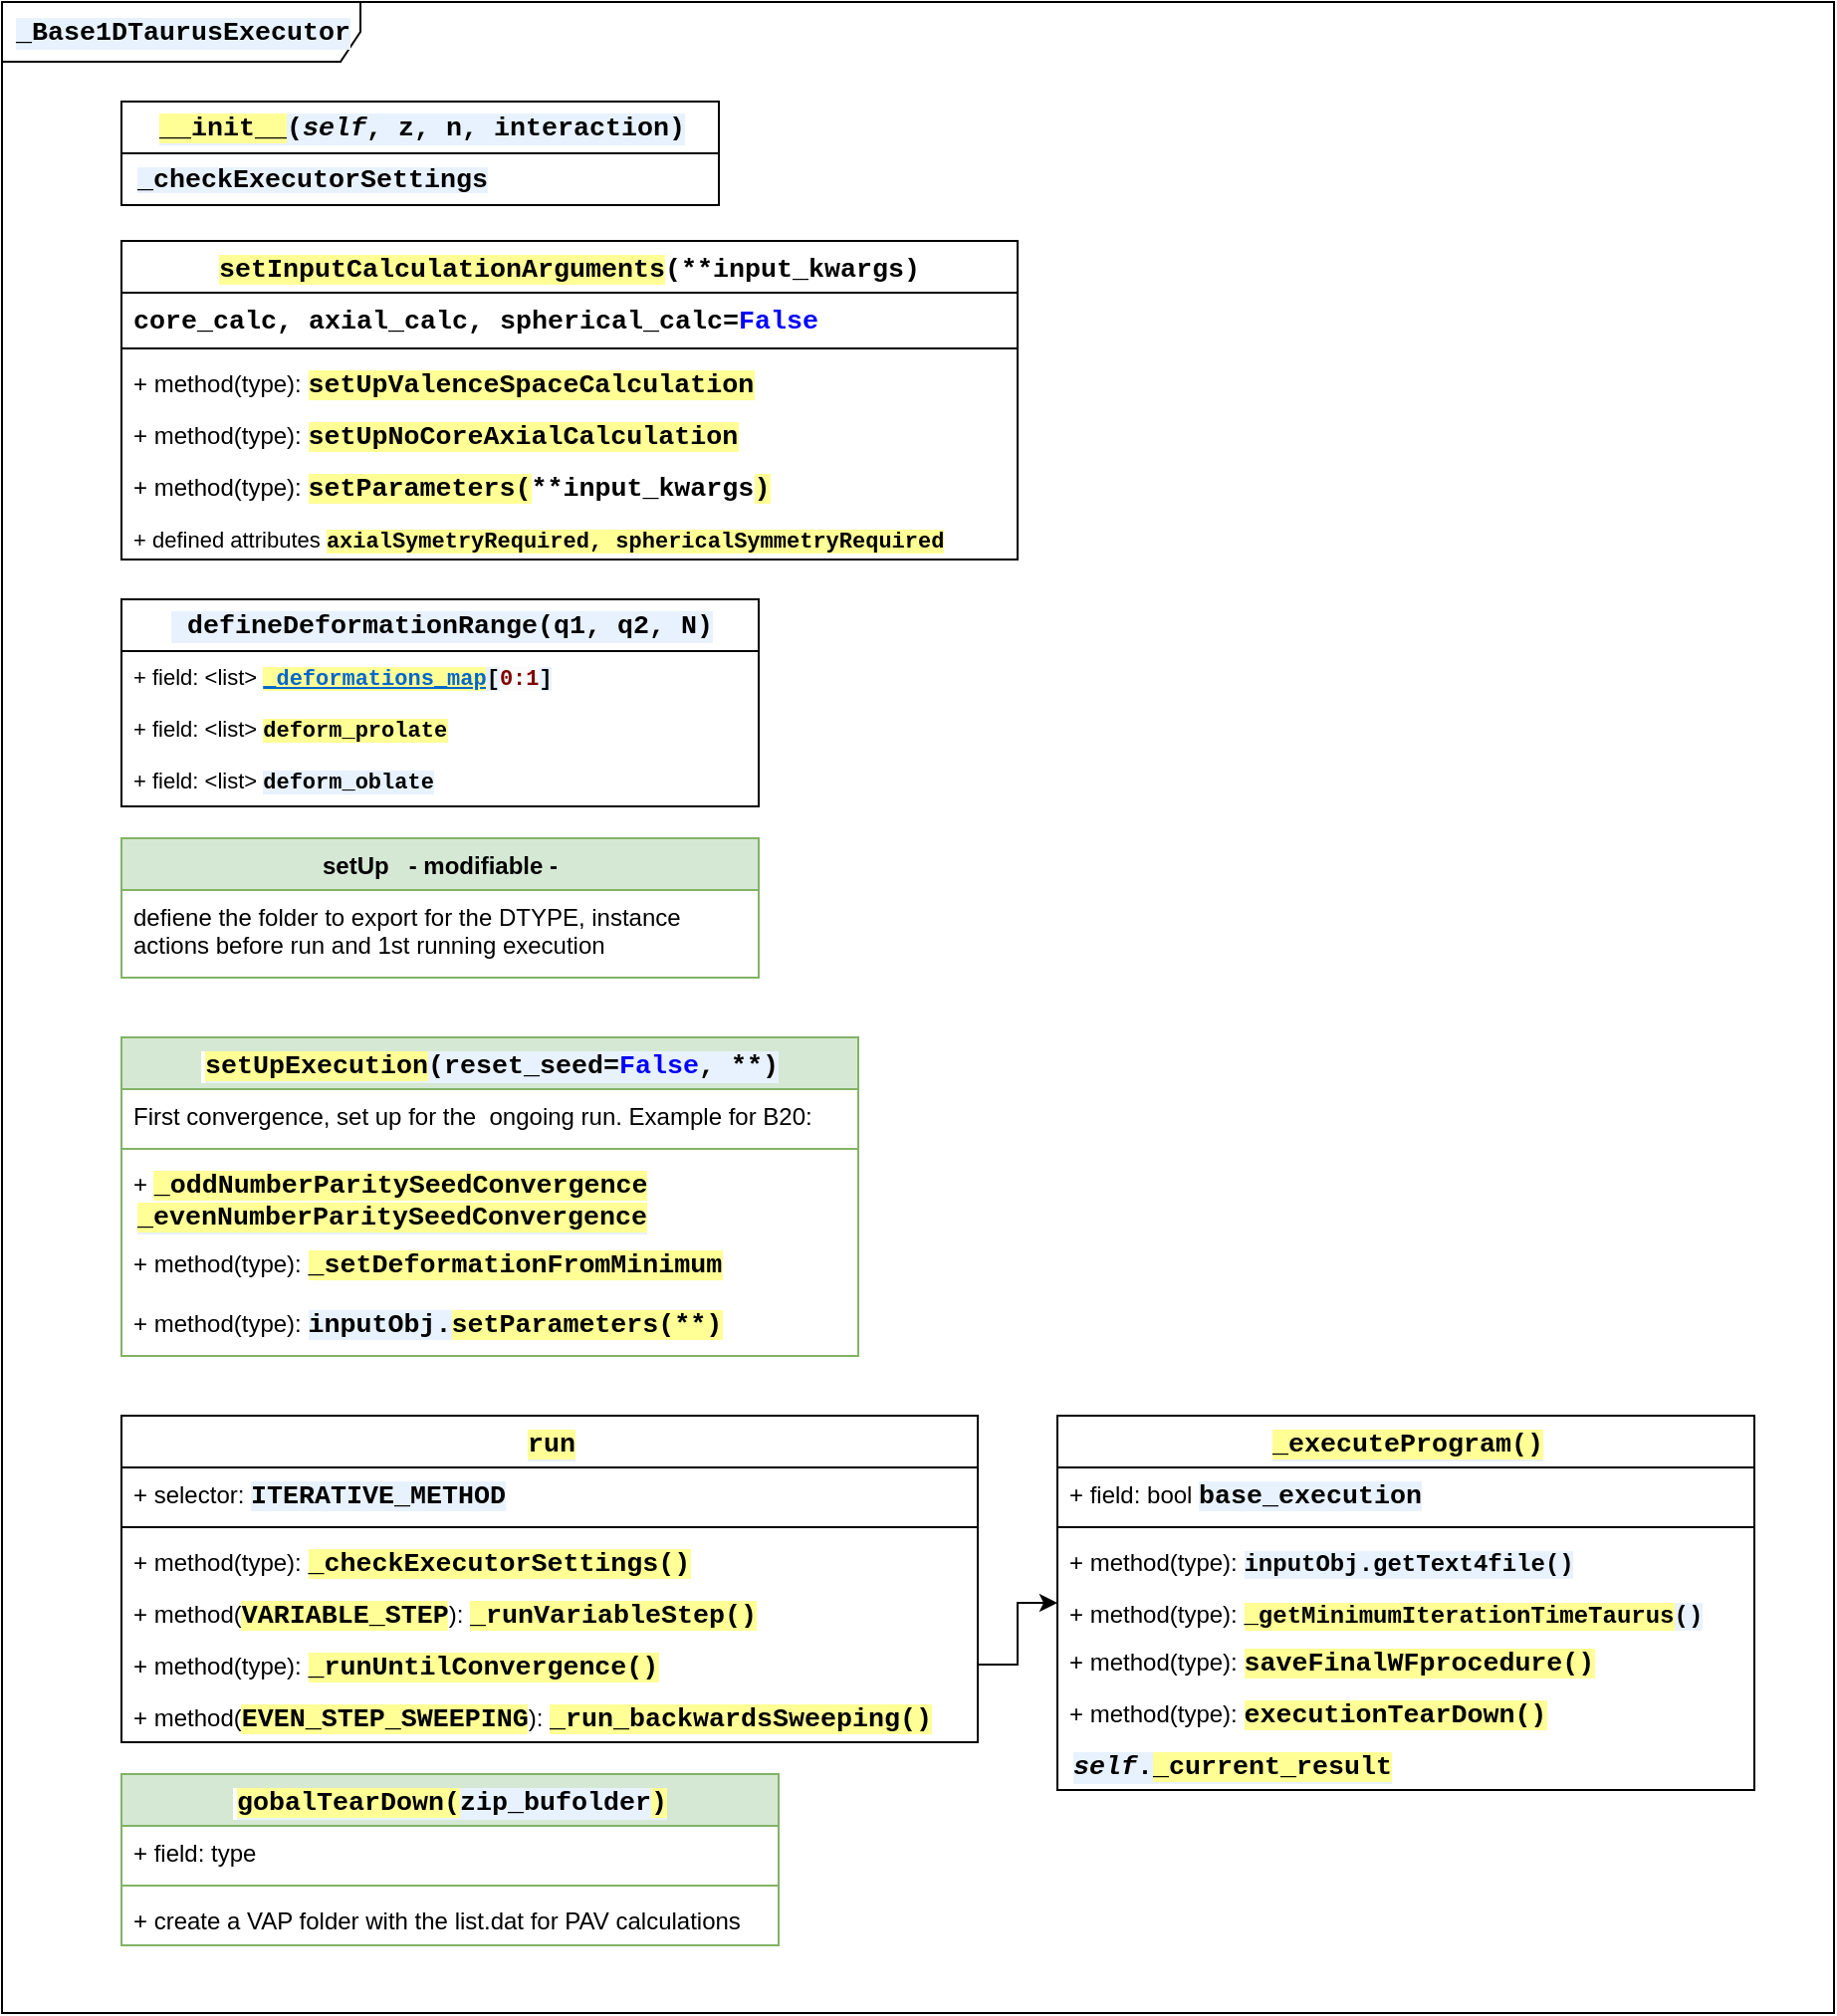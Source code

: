 <mxfile version="24.0.4" type="device">
  <diagram name="Página-1" id="kpaop3m7-S0XE58JbnEh">
    <mxGraphModel dx="1036" dy="606" grid="1" gridSize="10" guides="1" tooltips="1" connect="1" arrows="1" fold="1" page="1" pageScale="1" pageWidth="827" pageHeight="1169" math="0" shadow="0">
      <root>
        <mxCell id="0" />
        <mxCell id="1" parent="0" />
        <mxCell id="gWSpZOJTejuKxED0SirG-16" value="&lt;div style=&quot;background-color:#ffffff;padding:0px 0px 0px 2px;&quot;&gt;&lt;div style=&quot;font-family: &amp;quot;Courier New&amp;quot;; font-size: 10pt; font-weight: bold; white-space: pre;&quot;&gt;&lt;p style=&quot;background-color:#e8f2fe;margin:0;&quot;&gt;&lt;span style=&quot;background-color: rgb(255, 255, 150);&quot;&gt;__init__&lt;/span&gt;(&lt;span style=&quot;font-style: italic;&quot;&gt;self&lt;/span&gt;, z, n, interaction)&lt;/p&gt;&lt;/div&gt;&lt;/div&gt;" style="swimlane;fontStyle=0;childLayout=stackLayout;horizontal=1;startSize=26;fillColor=none;horizontalStack=0;resizeParent=1;resizeParentMax=0;resizeLast=0;collapsible=1;marginBottom=0;whiteSpace=wrap;html=1;" vertex="1" parent="1">
          <mxGeometry x="100" y="90" width="300" height="52" as="geometry" />
        </mxCell>
        <mxCell id="gWSpZOJTejuKxED0SirG-17" value="&lt;div style=&quot;background-color: rgb(255, 255, 255); padding: 0px 0px 0px 2px; line-height: 100%;&quot;&gt;&lt;div style=&quot;font-family: &amp;quot;Courier New&amp;quot;; font-size: 10pt; font-weight: bold; white-space: pre; line-height: 100%;&quot;&gt;&lt;p style=&quot;background-color: rgb(232, 242, 254); margin: 0px; line-height: 100%;&quot;&gt;_checkExecutorSettings&lt;/p&gt;&lt;/div&gt;&lt;/div&gt;" style="text;strokeColor=none;fillColor=none;align=left;verticalAlign=top;spacingLeft=4;spacingRight=4;overflow=hidden;rotatable=0;points=[[0,0.5],[1,0.5]];portConstraint=eastwest;whiteSpace=wrap;html=1;" vertex="1" parent="gWSpZOJTejuKxED0SirG-16">
          <mxGeometry y="26" width="300" height="26" as="geometry" />
        </mxCell>
        <mxCell id="gWSpZOJTejuKxED0SirG-20" value="&lt;div style=&quot;background-color:#ffffff;padding:0px 0px 0px 2px;&quot;&gt;&lt;div style=&quot;font-family: &amp;quot;Courier New&amp;quot;; font-size: 10pt; font-weight: bold; white-space: pre;&quot;&gt;&lt;p style=&quot;background-color:#e8f2fe;margin:0;&quot;&gt;_Base1DTaurusExecutor&lt;/p&gt;&lt;/div&gt;&lt;/div&gt;" style="shape=umlFrame;whiteSpace=wrap;html=1;pointerEvents=0;width=180;height=30;" vertex="1" parent="1">
          <mxGeometry x="40" y="40" width="920" height="1010" as="geometry" />
        </mxCell>
        <mxCell id="gWSpZOJTejuKxED0SirG-29" value="&lt;span style=&quot;font-family: &amp;quot;Courier New&amp;quot;; font-size: 13.333px; white-space: pre; background-color: rgb(255, 255, 150);&quot;&gt;setInputCalculationArguments&lt;/span&gt;&lt;span style=&quot;font-family: &amp;quot;Courier New&amp;quot;; font-size: 13.333px; white-space: pre; background-color: rgb(255, 255, 255);&quot;&gt;(&lt;/span&gt;&lt;span style=&quot;font-family: &amp;quot;Courier New&amp;quot;; font-size: 10pt; white-space: pre; background-color: rgb(255, 255, 255);&quot;&gt;**input_kwargs)&lt;/span&gt;" style="swimlane;fontStyle=1;align=center;verticalAlign=top;childLayout=stackLayout;horizontal=1;startSize=26;horizontalStack=0;resizeParent=1;resizeParentMax=0;resizeLast=0;collapsible=1;marginBottom=0;whiteSpace=wrap;html=1;" vertex="1" parent="1">
          <mxGeometry x="100" y="160" width="450" height="160" as="geometry" />
        </mxCell>
        <mxCell id="gWSpZOJTejuKxED0SirG-30" value="&lt;span style=&quot;font-family: &amp;quot;Courier New&amp;quot;; font-size: 13.333px; font-weight: 700; text-align: center; white-space: pre; background-color: rgb(255, 255, 255);&quot;&gt;core_calc&lt;/span&gt;&lt;span style=&quot;font-family: &amp;quot;Courier New&amp;quot;; font-size: 13.333px; font-weight: 700; text-align: center; white-space: pre; background-color: rgb(255, 255, 255);&quot;&gt;, axial_calc, &lt;/span&gt;&lt;span style=&quot;font-family: &amp;quot;Courier New&amp;quot;; font-size: 10pt; font-weight: 700; text-align: center; white-space: pre; background-color: rgb(255, 255, 255);&quot;&gt;spherical_calc=&lt;/span&gt;&lt;span style=&quot;font-family: &amp;quot;Courier New&amp;quot;; font-size: 10pt; font-weight: 700; text-align: center; white-space: pre; background-color: rgb(255, 255, 255); color: rgb(0, 0, 255);&quot;&gt;False&lt;/span&gt;" style="text;strokeColor=none;fillColor=none;align=left;verticalAlign=top;spacingLeft=4;spacingRight=4;overflow=hidden;rotatable=0;points=[[0,0.5],[1,0.5]];portConstraint=eastwest;whiteSpace=wrap;html=1;" vertex="1" parent="gWSpZOJTejuKxED0SirG-29">
          <mxGeometry y="26" width="450" height="24" as="geometry" />
        </mxCell>
        <mxCell id="gWSpZOJTejuKxED0SirG-31" value="" style="line;strokeWidth=1;fillColor=none;align=left;verticalAlign=middle;spacingTop=-1;spacingLeft=3;spacingRight=3;rotatable=0;labelPosition=right;points=[];portConstraint=eastwest;strokeColor=inherit;" vertex="1" parent="gWSpZOJTejuKxED0SirG-29">
          <mxGeometry y="50" width="450" height="8" as="geometry" />
        </mxCell>
        <mxCell id="gWSpZOJTejuKxED0SirG-32" value="+ method(type):&amp;nbsp;&lt;span style=&quot;background-color: rgb(255, 255, 150); font-family: &amp;quot;Courier New&amp;quot;; font-size: 10pt; font-weight: bold; white-space: pre;&quot;&gt;setUpValenceSpaceCalculation&lt;/span&gt;" style="text;strokeColor=none;fillColor=none;align=left;verticalAlign=top;spacingLeft=4;spacingRight=4;overflow=hidden;rotatable=0;points=[[0,0.5],[1,0.5]];portConstraint=eastwest;whiteSpace=wrap;html=1;" vertex="1" parent="gWSpZOJTejuKxED0SirG-29">
          <mxGeometry y="58" width="450" height="26" as="geometry" />
        </mxCell>
        <mxCell id="gWSpZOJTejuKxED0SirG-33" value="+ method(type):&amp;nbsp;&lt;span style=&quot;background-color: rgb(255, 255, 150); font-family: &amp;quot;Courier New&amp;quot;; font-size: 10pt; font-weight: bold; white-space: pre;&quot;&gt;setUpNoCoreAxialCalculation&lt;/span&gt;" style="text;strokeColor=none;fillColor=none;align=left;verticalAlign=top;spacingLeft=4;spacingRight=4;overflow=hidden;rotatable=0;points=[[0,0.5],[1,0.5]];portConstraint=eastwest;whiteSpace=wrap;html=1;" vertex="1" parent="gWSpZOJTejuKxED0SirG-29">
          <mxGeometry y="84" width="450" height="26" as="geometry" />
        </mxCell>
        <mxCell id="gWSpZOJTejuKxED0SirG-34" value="+ method(type):&amp;nbsp;&lt;span style=&quot;background-color: rgb(255, 255, 150); font-family: &amp;quot;Courier New&amp;quot;; font-size: 10pt; font-weight: bold; white-space: pre;&quot;&gt;setParameters(&lt;/span&gt;&lt;span style=&quot;font-family: &amp;quot;Courier New&amp;quot;; font-size: 13.333px; font-weight: 700; text-align: center; white-space: pre; background-color: rgb(255, 255, 255);&quot;&gt;**input_kwargs&lt;/span&gt;&lt;span style=&quot;background-color: rgb(255, 255, 150); font-family: &amp;quot;Courier New&amp;quot;; font-size: 10pt; font-weight: bold; white-space: pre;&quot;&gt;)&lt;/span&gt;" style="text;strokeColor=none;fillColor=none;align=left;verticalAlign=top;spacingLeft=4;spacingRight=4;overflow=hidden;rotatable=0;points=[[0,0.5],[1,0.5]];portConstraint=eastwest;whiteSpace=wrap;html=1;" vertex="1" parent="gWSpZOJTejuKxED0SirG-29">
          <mxGeometry y="110" width="450" height="26" as="geometry" />
        </mxCell>
        <mxCell id="gWSpZOJTejuKxED0SirG-35" value="&lt;font style=&quot;font-size: 11px;&quot;&gt;+ defined attributes&amp;nbsp;&lt;/font&gt;&lt;span style=&quot;font-size: 11px; background-color: rgb(255, 255, 150); font-family: &amp;quot;Courier New&amp;quot;; font-weight: bold; white-space: pre;&quot;&gt;axialSymetryRequired, &lt;/span&gt;&lt;span style=&quot;font-size: 11px; background-color: rgb(255, 255, 150); font-family: &amp;quot;Courier New&amp;quot;; font-weight: bold; white-space: pre;&quot;&gt;sphericalSymmetryRequired&lt;/span&gt;" style="text;strokeColor=none;fillColor=none;align=left;verticalAlign=top;spacingLeft=4;spacingRight=4;overflow=hidden;rotatable=0;points=[[0,0.5],[1,0.5]];portConstraint=eastwest;whiteSpace=wrap;html=1;" vertex="1" parent="gWSpZOJTejuKxED0SirG-29">
          <mxGeometry y="136" width="450" height="24" as="geometry" />
        </mxCell>
        <mxCell id="gWSpZOJTejuKxED0SirG-39" value="&lt;div style=&quot;background-color:#ffffff;padding:0px 0px 0px 2px;&quot;&gt;&lt;div style=&quot;font-family: &amp;quot;Courier New&amp;quot;; font-size: 10pt; font-weight: bold; white-space: pre;&quot;&gt;&lt;p style=&quot;background-color:#e8f2fe;margin:0;&quot;&gt;&lt;span style=&quot;color:#0000ff;&quot;&gt;&lt;/span&gt; defineDeformationRange(q1, q2, N)&lt;/p&gt;&lt;/div&gt;&lt;/div&gt;" style="swimlane;fontStyle=0;childLayout=stackLayout;horizontal=1;startSize=26;fillColor=none;horizontalStack=0;resizeParent=1;resizeParentMax=0;resizeLast=0;collapsible=1;marginBottom=0;whiteSpace=wrap;html=1;" vertex="1" parent="1">
          <mxGeometry x="100" y="340" width="320" height="104" as="geometry" />
        </mxCell>
        <mxCell id="gWSpZOJTejuKxED0SirG-40" value="+ field: &amp;lt;list&amp;gt;&amp;nbsp;&lt;span style=&quot;font-family: &amp;quot;Courier New&amp;quot;; font-size: 11px; font-weight: bold; white-space: pre; background-color: rgb(255, 255, 150); text-decoration-line: underline; text-decoration-style: solid; text-decoration-color: rgb(0, 102, 204); color: rgb(0, 102, 204);&quot;&gt;_deformations_map&lt;/span&gt;&lt;span style=&quot;background-color: rgb(232, 242, 254); font-family: &amp;quot;Courier New&amp;quot;; font-size: 11px; font-weight: bold; white-space: pre;&quot;&gt;[&lt;/span&gt;&lt;span style=&quot;font-family: &amp;quot;Courier New&amp;quot;; font-size: 11px; font-weight: bold; white-space: pre; background-color: rgb(251, 251, 251);&quot;&gt;&lt;font color=&quot;#800000&quot; style=&quot;font-size: 11px;&quot;&gt;0:1&lt;/font&gt;&lt;/span&gt;&lt;span style=&quot;background-color: rgb(232, 242, 254); font-family: &amp;quot;Courier New&amp;quot;; font-size: 11px; font-weight: bold; white-space: pre;&quot;&gt;]&lt;/span&gt;" style="text;strokeColor=none;fillColor=none;align=left;verticalAlign=top;spacingLeft=4;spacingRight=4;overflow=hidden;rotatable=0;points=[[0,0.5],[1,0.5]];portConstraint=eastwest;whiteSpace=wrap;html=1;fontSize=11;" vertex="1" parent="gWSpZOJTejuKxED0SirG-39">
          <mxGeometry y="26" width="320" height="26" as="geometry" />
        </mxCell>
        <mxCell id="gWSpZOJTejuKxED0SirG-41" value="+ field: &amp;lt;list&amp;gt;&amp;nbsp;&lt;span style=&quot;background-color: rgb(255, 255, 150); font-family: &amp;quot;Courier New&amp;quot;; font-size: 11px; font-weight: bold; white-space: pre;&quot;&gt;deform_prolate&lt;/span&gt;" style="text;strokeColor=none;fillColor=none;align=left;verticalAlign=top;spacingLeft=4;spacingRight=4;overflow=hidden;rotatable=0;points=[[0,0.5],[1,0.5]];portConstraint=eastwest;whiteSpace=wrap;html=1;fontSize=11;" vertex="1" parent="gWSpZOJTejuKxED0SirG-39">
          <mxGeometry y="52" width="320" height="26" as="geometry" />
        </mxCell>
        <mxCell id="gWSpZOJTejuKxED0SirG-42" value="+ field: &amp;lt;list&amp;gt;&amp;nbsp;&lt;span style=&quot;background-color: rgb(232, 242, 254); font-family: &amp;quot;Courier New&amp;quot;; font-size: 11px; font-weight: bold; white-space: pre;&quot;&gt;deform_oblate&lt;/span&gt;" style="text;strokeColor=none;fillColor=none;align=left;verticalAlign=top;spacingLeft=4;spacingRight=4;overflow=hidden;rotatable=0;points=[[0,0.5],[1,0.5]];portConstraint=eastwest;whiteSpace=wrap;html=1;fontSize=11;" vertex="1" parent="gWSpZOJTejuKxED0SirG-39">
          <mxGeometry y="78" width="320" height="26" as="geometry" />
        </mxCell>
        <mxCell id="gWSpZOJTejuKxED0SirG-44" value="setUp&amp;nbsp; &amp;nbsp;- modifiable -" style="swimlane;fontStyle=1;align=center;verticalAlign=top;childLayout=stackLayout;horizontal=1;startSize=26;horizontalStack=0;resizeParent=1;resizeParentMax=0;resizeLast=0;collapsible=1;marginBottom=0;whiteSpace=wrap;html=1;fillColor=#d5e8d4;strokeColor=#82b366;" vertex="1" parent="1">
          <mxGeometry x="100" y="460" width="320" height="70" as="geometry" />
        </mxCell>
        <mxCell id="gWSpZOJTejuKxED0SirG-45" value="defiene the folder to export for the DTYPE, instance actions before run and 1st running execution" style="text;strokeColor=none;fillColor=none;align=left;verticalAlign=top;spacingLeft=4;spacingRight=4;overflow=hidden;rotatable=0;points=[[0,0.5],[1,0.5]];portConstraint=eastwest;whiteSpace=wrap;html=1;" vertex="1" parent="gWSpZOJTejuKxED0SirG-44">
          <mxGeometry y="26" width="320" height="44" as="geometry" />
        </mxCell>
        <mxCell id="gWSpZOJTejuKxED0SirG-48" value="&lt;div style=&quot;background-color:#ffffff;padding:0px 0px 0px 2px;&quot;&gt;&lt;div style=&quot;font-family: &amp;quot;Courier New&amp;quot;; font-size: 10pt; white-space: pre;&quot;&gt;&lt;p style=&quot;background-color:#e8f2fe;margin:0;&quot;&gt;&lt;span style=&quot;background-color: rgb(255, 255, 150);&quot;&gt;setUpExecution&lt;/span&gt;(reset_seed=&lt;span style=&quot;color:#0000ff;&quot;&gt;False&lt;/span&gt;, **)&lt;/p&gt;&lt;/div&gt;&lt;/div&gt;" style="swimlane;fontStyle=1;align=center;verticalAlign=top;childLayout=stackLayout;horizontal=1;startSize=26;horizontalStack=0;resizeParent=1;resizeParentMax=0;resizeLast=0;collapsible=1;marginBottom=0;whiteSpace=wrap;html=1;fillColor=#d5e8d4;strokeColor=#82b366;" vertex="1" parent="1">
          <mxGeometry x="100" y="560" width="370" height="160" as="geometry" />
        </mxCell>
        <mxCell id="gWSpZOJTejuKxED0SirG-49" value="First convergence, set up for the&amp;nbsp; ongoing run. Example for B20:" style="text;strokeColor=none;fillColor=none;align=left;verticalAlign=top;spacingLeft=4;spacingRight=4;overflow=hidden;rotatable=0;points=[[0,0.5],[1,0.5]];portConstraint=eastwest;whiteSpace=wrap;html=1;" vertex="1" parent="gWSpZOJTejuKxED0SirG-48">
          <mxGeometry y="26" width="370" height="26" as="geometry" />
        </mxCell>
        <mxCell id="gWSpZOJTejuKxED0SirG-50" value="" style="line;strokeWidth=1;fillColor=none;align=left;verticalAlign=middle;spacingTop=-1;spacingLeft=3;spacingRight=3;rotatable=0;labelPosition=right;points=[];portConstraint=eastwest;strokeColor=inherit;" vertex="1" parent="gWSpZOJTejuKxED0SirG-48">
          <mxGeometry y="52" width="370" height="8" as="geometry" />
        </mxCell>
        <mxCell id="gWSpZOJTejuKxED0SirG-53" value="+&amp;nbsp;&lt;span style=&quot;background-color: rgb(255, 255, 150); font-family: &amp;quot;Courier New&amp;quot;; font-size: 10pt; font-weight: bold; white-space: pre;&quot;&gt;_oddNumberParitySeedConvergence&lt;/span&gt;&lt;div&gt;&lt;div style=&quot;background-color:#ffffff;padding:0px 0px 0px 2px;&quot;&gt;&lt;div style=&quot;font-family: &amp;quot;Courier New&amp;quot;; font-size: 10pt; font-weight: bold; white-space: pre;&quot;&gt;&lt;p style=&quot;background-color:#e8f2fe;margin:0;&quot;&gt;&lt;span style=&quot;background-color: rgb(255, 255, 150);&quot;&gt;_evenNumberParitySeedConvergence&lt;/span&gt;&lt;/p&gt;&lt;/div&gt;&lt;/div&gt;&lt;/div&gt;" style="text;strokeColor=none;fillColor=none;align=left;verticalAlign=top;spacingLeft=4;spacingRight=4;overflow=hidden;rotatable=0;points=[[0,0.5],[1,0.5]];portConstraint=eastwest;whiteSpace=wrap;html=1;" vertex="1" parent="gWSpZOJTejuKxED0SirG-48">
          <mxGeometry y="60" width="370" height="40" as="geometry" />
        </mxCell>
        <mxCell id="gWSpZOJTejuKxED0SirG-51" value="+ method(type):&amp;nbsp;&lt;span style=&quot;background-color: rgb(255, 255, 150); font-family: &amp;quot;Courier New&amp;quot;; font-size: 10pt; font-weight: bold; white-space: pre;&quot;&gt;_setDeformationFromMinimum&lt;/span&gt;" style="text;strokeColor=none;fillColor=none;align=left;verticalAlign=top;spacingLeft=4;spacingRight=4;overflow=hidden;rotatable=0;points=[[0,0.5],[1,0.5]];portConstraint=eastwest;whiteSpace=wrap;html=1;" vertex="1" parent="gWSpZOJTejuKxED0SirG-48">
          <mxGeometry y="100" width="370" height="30" as="geometry" />
        </mxCell>
        <mxCell id="gWSpZOJTejuKxED0SirG-54" value="+ method(type):&amp;nbsp;&lt;span style=&quot;background-color: rgb(232, 242, 254); font-family: &amp;quot;Courier New&amp;quot;; font-size: 10pt; font-weight: bold; white-space: pre;&quot;&gt;inputObj.&lt;/span&gt;&lt;span style=&quot;font-family: &amp;quot;Courier New&amp;quot;; font-size: 10pt; font-weight: bold; white-space: pre; background-color: rgb(255, 255, 150);&quot;&gt;setParameters(**)&lt;/span&gt;" style="text;strokeColor=none;fillColor=none;align=left;verticalAlign=top;spacingLeft=4;spacingRight=4;overflow=hidden;rotatable=0;points=[[0,0.5],[1,0.5]];portConstraint=eastwest;whiteSpace=wrap;html=1;" vertex="1" parent="gWSpZOJTejuKxED0SirG-48">
          <mxGeometry y="130" width="370" height="30" as="geometry" />
        </mxCell>
        <mxCell id="gWSpZOJTejuKxED0SirG-55" value="&lt;div style=&quot;background-color:#ffffff;padding:0px 0px 0px 2px;&quot;&gt;&lt;div style=&quot;font-family: &amp;quot;Courier New&amp;quot;; font-size: 10pt; white-space: pre;&quot;&gt;&lt;p style=&quot;background-color:#e8f2fe;margin:0;&quot;&gt;&lt;span style=&quot;background-color: rgb(255, 255, 150);&quot;&gt;run&lt;/span&gt;&lt;/p&gt;&lt;/div&gt;&lt;/div&gt;" style="swimlane;fontStyle=1;align=center;verticalAlign=top;childLayout=stackLayout;horizontal=1;startSize=26;horizontalStack=0;resizeParent=1;resizeParentMax=0;resizeLast=0;collapsible=1;marginBottom=0;whiteSpace=wrap;html=1;" vertex="1" parent="1">
          <mxGeometry x="100" y="750" width="430" height="164" as="geometry" />
        </mxCell>
        <mxCell id="gWSpZOJTejuKxED0SirG-56" value="+ selector:&amp;nbsp;&lt;span style=&quot;background-color: rgb(232, 242, 254); font-family: &amp;quot;Courier New&amp;quot;; font-size: 10pt; font-weight: bold; white-space: pre;&quot;&gt;ITERATIVE_METHOD&lt;/span&gt;" style="text;strokeColor=none;fillColor=none;align=left;verticalAlign=top;spacingLeft=4;spacingRight=4;overflow=hidden;rotatable=0;points=[[0,0.5],[1,0.5]];portConstraint=eastwest;whiteSpace=wrap;html=1;" vertex="1" parent="gWSpZOJTejuKxED0SirG-55">
          <mxGeometry y="26" width="430" height="26" as="geometry" />
        </mxCell>
        <mxCell id="gWSpZOJTejuKxED0SirG-57" value="" style="line;strokeWidth=1;fillColor=none;align=left;verticalAlign=middle;spacingTop=-1;spacingLeft=3;spacingRight=3;rotatable=0;labelPosition=right;points=[];portConstraint=eastwest;strokeColor=inherit;" vertex="1" parent="gWSpZOJTejuKxED0SirG-55">
          <mxGeometry y="52" width="430" height="8" as="geometry" />
        </mxCell>
        <mxCell id="gWSpZOJTejuKxED0SirG-58" value="+ method(type):&amp;nbsp;&lt;span style=&quot;background-color: rgb(255, 255, 150); font-family: &amp;quot;Courier New&amp;quot;; font-size: 10pt; font-weight: bold; white-space: pre;&quot;&gt;_checkExecutorSettings()&lt;/span&gt;" style="text;strokeColor=none;fillColor=none;align=left;verticalAlign=top;spacingLeft=4;spacingRight=4;overflow=hidden;rotatable=0;points=[[0,0.5],[1,0.5]];portConstraint=eastwest;whiteSpace=wrap;html=1;" vertex="1" parent="gWSpZOJTejuKxED0SirG-55">
          <mxGeometry y="60" width="430" height="26" as="geometry" />
        </mxCell>
        <mxCell id="gWSpZOJTejuKxED0SirG-59" value="+ method(&lt;span style=&quot;background-color: rgb(255, 255, 150); font-family: &amp;quot;Courier New&amp;quot;; font-size: 10pt; font-weight: bold; white-space: pre;&quot;&gt;VARIABLE_STEP&lt;/span&gt;&lt;span style=&quot;background-color: initial;&quot;&gt;):&amp;nbsp;&lt;/span&gt;&lt;span style=&quot;background-color: rgb(255, 255, 150); font-family: &amp;quot;Courier New&amp;quot;; font-size: 10pt; font-weight: bold; white-space: pre;&quot;&gt;_runVariableStep()&lt;/span&gt;" style="text;strokeColor=none;fillColor=none;align=left;verticalAlign=top;spacingLeft=4;spacingRight=4;overflow=hidden;rotatable=0;points=[[0,0.5],[1,0.5]];portConstraint=eastwest;whiteSpace=wrap;html=1;" vertex="1" parent="gWSpZOJTejuKxED0SirG-55">
          <mxGeometry y="86" width="430" height="26" as="geometry" />
        </mxCell>
        <mxCell id="gWSpZOJTejuKxED0SirG-60" value="+ method(type):&amp;nbsp;&lt;span style=&quot;background-color: rgb(255, 255, 150); font-family: &amp;quot;Courier New&amp;quot;; font-size: 10pt; font-weight: bold; white-space: pre;&quot;&gt;_runUntilConvergence()&lt;/span&gt;" style="text;strokeColor=none;fillColor=none;align=left;verticalAlign=top;spacingLeft=4;spacingRight=4;overflow=hidden;rotatable=0;points=[[0,0.5],[1,0.5]];portConstraint=eastwest;whiteSpace=wrap;html=1;" vertex="1" parent="gWSpZOJTejuKxED0SirG-55">
          <mxGeometry y="112" width="430" height="26" as="geometry" />
        </mxCell>
        <mxCell id="gWSpZOJTejuKxED0SirG-61" value="+ method(&lt;span style=&quot;background-color: rgb(255, 255, 150); font-family: &amp;quot;Courier New&amp;quot;; font-size: 10pt; font-weight: bold; white-space: pre;&quot;&gt;EVEN_STEP_SWEEPING&lt;/span&gt;&lt;span style=&quot;background-color: initial;&quot;&gt;):&amp;nbsp;&lt;/span&gt;&lt;span style=&quot;background-color: rgb(255, 255, 150); font-family: &amp;quot;Courier New&amp;quot;; font-size: 10pt; font-weight: bold; white-space: pre;&quot;&gt;_run_backwardsSweeping()&lt;/span&gt;" style="text;strokeColor=none;fillColor=none;align=left;verticalAlign=top;spacingLeft=4;spacingRight=4;overflow=hidden;rotatable=0;points=[[0,0.5],[1,0.5]];portConstraint=eastwest;whiteSpace=wrap;html=1;" vertex="1" parent="gWSpZOJTejuKxED0SirG-55">
          <mxGeometry y="138" width="430" height="26" as="geometry" />
        </mxCell>
        <mxCell id="gWSpZOJTejuKxED0SirG-64" value="&lt;div style=&quot;background-color:#ffffff;padding:0px 0px 0px 2px;&quot;&gt;&lt;div style=&quot;font-family: &amp;quot;Courier New&amp;quot;; font-size: 10pt; white-space: pre;&quot;&gt;&lt;p style=&quot;background-color:#e8f2fe;margin:0;&quot;&gt;&lt;span style=&quot;background-color: rgb(255, 255, 150);&quot;&gt;_executeProgram()&lt;/span&gt;&lt;/p&gt;&lt;/div&gt;&lt;/div&gt;" style="swimlane;fontStyle=1;align=center;verticalAlign=top;childLayout=stackLayout;horizontal=1;startSize=26;horizontalStack=0;resizeParent=1;resizeParentMax=0;resizeLast=0;collapsible=1;marginBottom=0;whiteSpace=wrap;html=1;" vertex="1" parent="1">
          <mxGeometry x="570" y="750" width="350" height="188" as="geometry" />
        </mxCell>
        <mxCell id="gWSpZOJTejuKxED0SirG-65" value="+ field: bool&amp;nbsp;&lt;span style=&quot;background-color: rgb(232, 242, 254); font-family: &amp;quot;Courier New&amp;quot;; font-size: 10pt; font-weight: bold; white-space: pre;&quot;&gt;base_execution&lt;/span&gt;" style="text;strokeColor=none;fillColor=none;align=left;verticalAlign=top;spacingLeft=4;spacingRight=4;overflow=hidden;rotatable=0;points=[[0,0.5],[1,0.5]];portConstraint=eastwest;whiteSpace=wrap;html=1;" vertex="1" parent="gWSpZOJTejuKxED0SirG-64">
          <mxGeometry y="26" width="350" height="26" as="geometry" />
        </mxCell>
        <mxCell id="gWSpZOJTejuKxED0SirG-66" value="" style="line;strokeWidth=1;fillColor=none;align=left;verticalAlign=middle;spacingTop=-1;spacingLeft=3;spacingRight=3;rotatable=0;labelPosition=right;points=[];portConstraint=eastwest;strokeColor=inherit;" vertex="1" parent="gWSpZOJTejuKxED0SirG-64">
          <mxGeometry y="52" width="350" height="8" as="geometry" />
        </mxCell>
        <mxCell id="gWSpZOJTejuKxED0SirG-67" value="&lt;font style=&quot;font-size: 12px;&quot;&gt;+ method(type):&amp;nbsp;&lt;span style=&quot;background-color: rgb(232, 242, 254); font-family: &amp;quot;Courier New&amp;quot;; font-weight: bold; white-space: pre;&quot;&gt;inputObj.getText4file()&lt;/span&gt;&lt;/font&gt;" style="text;strokeColor=none;fillColor=none;align=left;verticalAlign=top;spacingLeft=4;spacingRight=4;overflow=hidden;rotatable=0;points=[[0,0.5],[1,0.5]];portConstraint=eastwest;whiteSpace=wrap;html=1;" vertex="1" parent="gWSpZOJTejuKxED0SirG-64">
          <mxGeometry y="60" width="350" height="26" as="geometry" />
        </mxCell>
        <mxCell id="gWSpZOJTejuKxED0SirG-69" value="&lt;font style=&quot;font-size: 12px;&quot;&gt;+ method(type):&amp;nbsp;&lt;span style=&quot;font-family: &amp;quot;Courier New&amp;quot;; font-weight: bold; white-space: pre; background-color: rgb(255, 255, 150);&quot;&gt;_getMinimumIterationTimeTaurus&lt;/span&gt;&lt;span style=&quot;background-color: rgb(232, 242, 254); font-family: &amp;quot;Courier New&amp;quot;; font-weight: bold; white-space: pre;&quot;&gt;()&lt;/span&gt;&lt;/font&gt;" style="text;strokeColor=none;fillColor=none;align=left;verticalAlign=top;spacingLeft=4;spacingRight=4;overflow=hidden;rotatable=0;points=[[0,0.5],[1,0.5]];portConstraint=eastwest;whiteSpace=wrap;html=1;" vertex="1" parent="gWSpZOJTejuKxED0SirG-64">
          <mxGeometry y="86" width="350" height="24" as="geometry" />
        </mxCell>
        <mxCell id="gWSpZOJTejuKxED0SirG-70" value="+ method(type):&amp;nbsp;&lt;span style=&quot;background-color: rgb(255, 255, 150); font-family: &amp;quot;Courier New&amp;quot;; font-size: 10pt; font-weight: bold; white-space: pre;&quot;&gt;saveFinalWFprocedure()&lt;/span&gt;" style="text;strokeColor=none;fillColor=none;align=left;verticalAlign=top;spacingLeft=4;spacingRight=4;overflow=hidden;rotatable=0;points=[[0,0.5],[1,0.5]];portConstraint=eastwest;whiteSpace=wrap;html=1;" vertex="1" parent="gWSpZOJTejuKxED0SirG-64">
          <mxGeometry y="110" width="350" height="26" as="geometry" />
        </mxCell>
        <mxCell id="gWSpZOJTejuKxED0SirG-71" value="+ method(type):&amp;nbsp;&lt;span style=&quot;background-color: rgb(255, 255, 150); font-family: &amp;quot;Courier New&amp;quot;; font-size: 10pt; font-weight: bold; white-space: pre;&quot;&gt;executionTearDown()&lt;/span&gt;" style="text;strokeColor=none;fillColor=none;align=left;verticalAlign=top;spacingLeft=4;spacingRight=4;overflow=hidden;rotatable=0;points=[[0,0.5],[1,0.5]];portConstraint=eastwest;whiteSpace=wrap;html=1;" vertex="1" parent="gWSpZOJTejuKxED0SirG-64">
          <mxGeometry y="136" width="350" height="26" as="geometry" />
        </mxCell>
        <mxCell id="gWSpZOJTejuKxED0SirG-72" value="&lt;div style=&quot;background-color:#ffffff;padding:0px 0px 0px 2px;&quot;&gt;&lt;div style=&quot;font-family: &amp;quot;Courier New&amp;quot;; font-size: 10pt; font-weight: bold; white-space: pre;&quot;&gt;&lt;p style=&quot;background-color:#e8f2fe;margin:0;&quot;&gt;&lt;span style=&quot;font-style: italic;&quot;&gt;self&lt;/span&gt;.&lt;span style=&quot;background-color: rgb(255, 255, 150);&quot;&gt;_current_result&lt;/span&gt;&lt;/p&gt;&lt;/div&gt;&lt;/div&gt;" style="text;strokeColor=none;fillColor=none;align=left;verticalAlign=top;spacingLeft=4;spacingRight=4;overflow=hidden;rotatable=0;points=[[0,0.5],[1,0.5]];portConstraint=eastwest;whiteSpace=wrap;html=1;" vertex="1" parent="gWSpZOJTejuKxED0SirG-64">
          <mxGeometry y="162" width="350" height="26" as="geometry" />
        </mxCell>
        <mxCell id="gWSpZOJTejuKxED0SirG-68" style="edgeStyle=orthogonalEdgeStyle;rounded=0;orthogonalLoop=1;jettySize=auto;html=1;exitX=1;exitY=0.5;exitDx=0;exitDy=0;" edge="1" parent="1" source="gWSpZOJTejuKxED0SirG-60" target="gWSpZOJTejuKxED0SirG-64">
          <mxGeometry relative="1" as="geometry" />
        </mxCell>
        <mxCell id="gWSpZOJTejuKxED0SirG-74" value="&lt;div style=&quot;background-color:#ffffff;padding:0px 0px 0px 2px;&quot;&gt;&lt;div style=&quot;font-family: &amp;quot;Courier New&amp;quot;; font-size: 10pt; white-space: pre;&quot;&gt;&lt;p style=&quot;background-color:#e8f2fe;margin:0;&quot;&gt;&lt;span style=&quot;background-color: rgb(255, 255, 150);&quot;&gt;gobalTearDown(&lt;/span&gt;&lt;span style=&quot;font-size: 10pt;&quot;&gt;zip_bufolder&lt;/span&gt;&lt;span style=&quot;background-color: rgb(255, 255, 150); font-size: 10pt;&quot;&gt;)&lt;/span&gt;&lt;/p&gt;&lt;/div&gt;&lt;/div&gt;" style="swimlane;fontStyle=1;align=center;verticalAlign=top;childLayout=stackLayout;horizontal=1;startSize=26;horizontalStack=0;resizeParent=1;resizeParentMax=0;resizeLast=0;collapsible=1;marginBottom=0;whiteSpace=wrap;html=1;fillColor=#d5e8d4;strokeColor=#82b366;" vertex="1" parent="1">
          <mxGeometry x="100" y="930" width="330" height="86" as="geometry" />
        </mxCell>
        <mxCell id="gWSpZOJTejuKxED0SirG-75" value="+ field: type" style="text;strokeColor=none;fillColor=none;align=left;verticalAlign=top;spacingLeft=4;spacingRight=4;overflow=hidden;rotatable=0;points=[[0,0.5],[1,0.5]];portConstraint=eastwest;whiteSpace=wrap;html=1;" vertex="1" parent="gWSpZOJTejuKxED0SirG-74">
          <mxGeometry y="26" width="330" height="26" as="geometry" />
        </mxCell>
        <mxCell id="gWSpZOJTejuKxED0SirG-76" value="" style="line;strokeWidth=1;fillColor=none;align=left;verticalAlign=middle;spacingTop=-1;spacingLeft=3;spacingRight=3;rotatable=0;labelPosition=right;points=[];portConstraint=eastwest;strokeColor=inherit;" vertex="1" parent="gWSpZOJTejuKxED0SirG-74">
          <mxGeometry y="52" width="330" height="8" as="geometry" />
        </mxCell>
        <mxCell id="gWSpZOJTejuKxED0SirG-77" value="+ create a VAP folder with the list.dat for PAV calculations" style="text;strokeColor=none;fillColor=none;align=left;verticalAlign=top;spacingLeft=4;spacingRight=4;overflow=hidden;rotatable=0;points=[[0,0.5],[1,0.5]];portConstraint=eastwest;whiteSpace=wrap;html=1;" vertex="1" parent="gWSpZOJTejuKxED0SirG-74">
          <mxGeometry y="60" width="330" height="26" as="geometry" />
        </mxCell>
      </root>
    </mxGraphModel>
  </diagram>
</mxfile>
